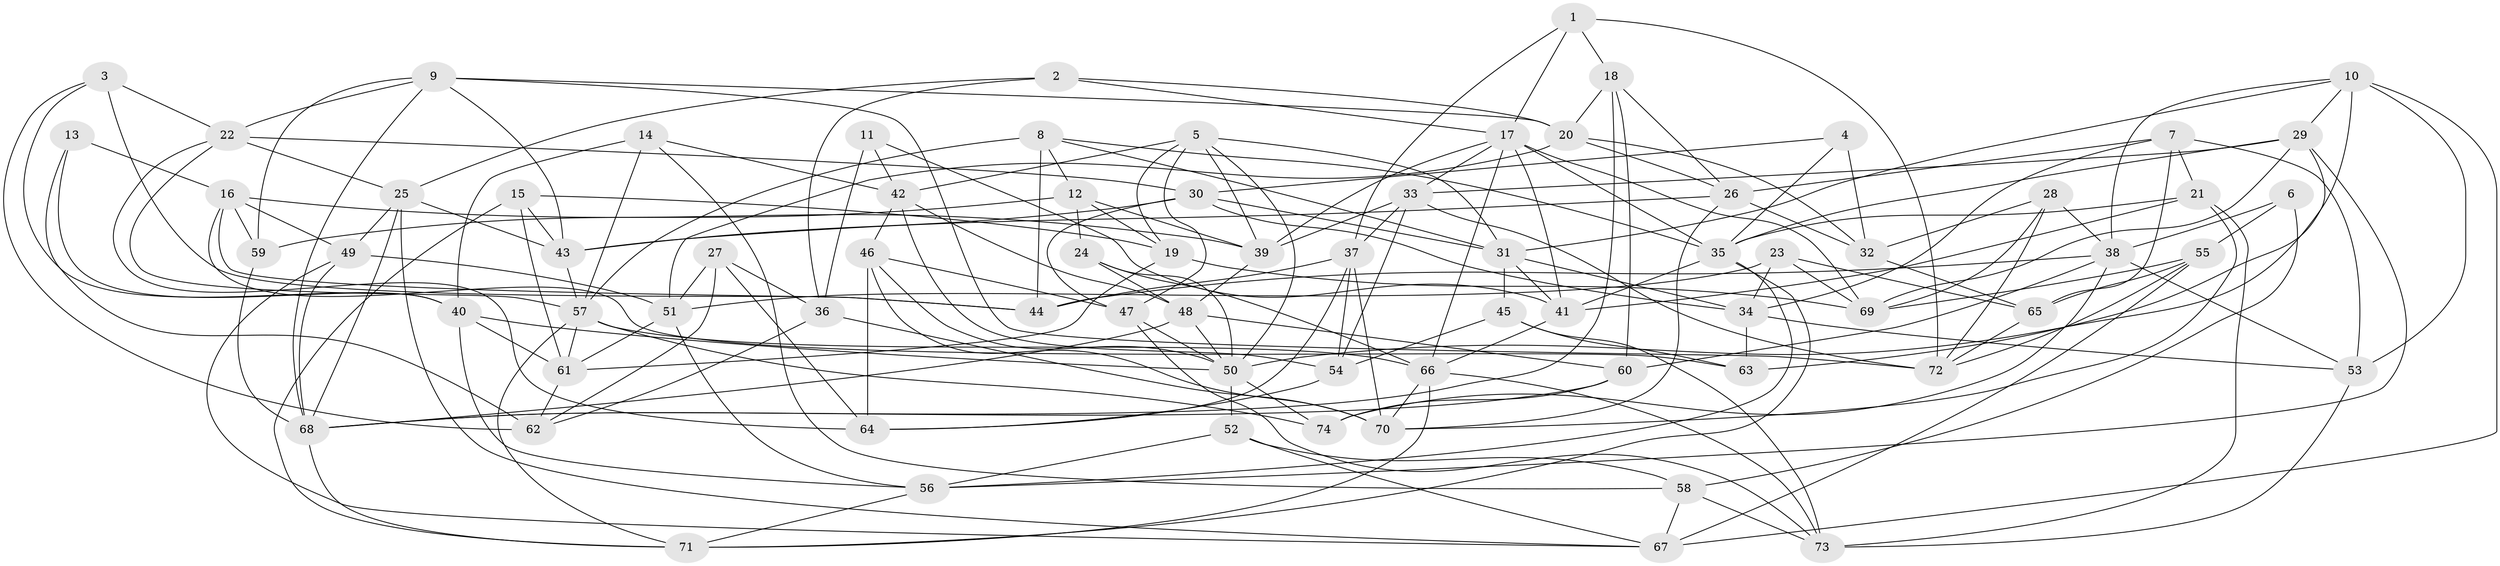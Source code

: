 // original degree distribution, {4: 1.0}
// Generated by graph-tools (version 1.1) at 2025/02/03/09/25 03:02:56]
// undirected, 74 vertices, 199 edges
graph export_dot {
graph [start="1"]
  node [color=gray90,style=filled];
  1;
  2;
  3;
  4;
  5;
  6;
  7;
  8;
  9;
  10;
  11;
  12;
  13;
  14;
  15;
  16;
  17;
  18;
  19;
  20;
  21;
  22;
  23;
  24;
  25;
  26;
  27;
  28;
  29;
  30;
  31;
  32;
  33;
  34;
  35;
  36;
  37;
  38;
  39;
  40;
  41;
  42;
  43;
  44;
  45;
  46;
  47;
  48;
  49;
  50;
  51;
  52;
  53;
  54;
  55;
  56;
  57;
  58;
  59;
  60;
  61;
  62;
  63;
  64;
  65;
  66;
  67;
  68;
  69;
  70;
  71;
  72;
  73;
  74;
  1 -- 17 [weight=1.0];
  1 -- 18 [weight=1.0];
  1 -- 37 [weight=1.0];
  1 -- 72 [weight=1.0];
  2 -- 17 [weight=1.0];
  2 -- 20 [weight=1.0];
  2 -- 25 [weight=1.0];
  2 -- 36 [weight=1.0];
  3 -- 22 [weight=1.0];
  3 -- 40 [weight=1.0];
  3 -- 44 [weight=1.0];
  3 -- 62 [weight=1.0];
  4 -- 30 [weight=1.0];
  4 -- 32 [weight=2.0];
  4 -- 35 [weight=1.0];
  5 -- 19 [weight=1.0];
  5 -- 31 [weight=1.0];
  5 -- 39 [weight=1.0];
  5 -- 42 [weight=1.0];
  5 -- 47 [weight=1.0];
  5 -- 50 [weight=1.0];
  6 -- 38 [weight=1.0];
  6 -- 55 [weight=1.0];
  6 -- 58 [weight=2.0];
  7 -- 21 [weight=2.0];
  7 -- 26 [weight=1.0];
  7 -- 34 [weight=1.0];
  7 -- 53 [weight=1.0];
  7 -- 65 [weight=1.0];
  8 -- 12 [weight=1.0];
  8 -- 31 [weight=1.0];
  8 -- 35 [weight=1.0];
  8 -- 44 [weight=2.0];
  8 -- 57 [weight=1.0];
  9 -- 20 [weight=1.0];
  9 -- 22 [weight=1.0];
  9 -- 43 [weight=1.0];
  9 -- 59 [weight=1.0];
  9 -- 68 [weight=1.0];
  9 -- 72 [weight=1.0];
  10 -- 29 [weight=1.0];
  10 -- 31 [weight=1.0];
  10 -- 38 [weight=1.0];
  10 -- 50 [weight=1.0];
  10 -- 53 [weight=1.0];
  10 -- 67 [weight=1.0];
  11 -- 36 [weight=2.0];
  11 -- 41 [weight=1.0];
  11 -- 42 [weight=1.0];
  12 -- 19 [weight=2.0];
  12 -- 24 [weight=1.0];
  12 -- 39 [weight=1.0];
  12 -- 59 [weight=1.0];
  13 -- 16 [weight=1.0];
  13 -- 40 [weight=1.0];
  13 -- 62 [weight=2.0];
  14 -- 40 [weight=1.0];
  14 -- 42 [weight=1.0];
  14 -- 57 [weight=1.0];
  14 -- 58 [weight=1.0];
  15 -- 19 [weight=1.0];
  15 -- 43 [weight=1.0];
  15 -- 61 [weight=1.0];
  15 -- 71 [weight=1.0];
  16 -- 39 [weight=1.0];
  16 -- 44 [weight=1.0];
  16 -- 49 [weight=1.0];
  16 -- 59 [weight=1.0];
  16 -- 63 [weight=1.0];
  17 -- 33 [weight=1.0];
  17 -- 35 [weight=1.0];
  17 -- 39 [weight=1.0];
  17 -- 41 [weight=1.0];
  17 -- 66 [weight=1.0];
  17 -- 69 [weight=1.0];
  18 -- 20 [weight=1.0];
  18 -- 26 [weight=1.0];
  18 -- 60 [weight=1.0];
  18 -- 68 [weight=2.0];
  19 -- 61 [weight=1.0];
  19 -- 69 [weight=1.0];
  20 -- 26 [weight=1.0];
  20 -- 32 [weight=1.0];
  20 -- 51 [weight=1.0];
  21 -- 35 [weight=1.0];
  21 -- 41 [weight=1.0];
  21 -- 70 [weight=1.0];
  21 -- 73 [weight=1.0];
  22 -- 25 [weight=1.0];
  22 -- 30 [weight=1.0];
  22 -- 57 [weight=1.0];
  22 -- 64 [weight=1.0];
  23 -- 34 [weight=1.0];
  23 -- 51 [weight=1.0];
  23 -- 65 [weight=1.0];
  23 -- 69 [weight=1.0];
  24 -- 48 [weight=2.0];
  24 -- 50 [weight=1.0];
  24 -- 66 [weight=2.0];
  25 -- 43 [weight=1.0];
  25 -- 49 [weight=1.0];
  25 -- 67 [weight=1.0];
  25 -- 68 [weight=1.0];
  26 -- 32 [weight=1.0];
  26 -- 43 [weight=1.0];
  26 -- 70 [weight=1.0];
  27 -- 36 [weight=1.0];
  27 -- 51 [weight=1.0];
  27 -- 62 [weight=1.0];
  27 -- 64 [weight=1.0];
  28 -- 32 [weight=1.0];
  28 -- 38 [weight=1.0];
  28 -- 69 [weight=1.0];
  28 -- 72 [weight=1.0];
  29 -- 33 [weight=1.0];
  29 -- 35 [weight=1.0];
  29 -- 56 [weight=1.0];
  29 -- 63 [weight=1.0];
  29 -- 69 [weight=1.0];
  30 -- 31 [weight=1.0];
  30 -- 34 [weight=1.0];
  30 -- 43 [weight=1.0];
  30 -- 47 [weight=1.0];
  31 -- 34 [weight=1.0];
  31 -- 41 [weight=1.0];
  31 -- 45 [weight=2.0];
  32 -- 65 [weight=1.0];
  33 -- 37 [weight=1.0];
  33 -- 39 [weight=1.0];
  33 -- 54 [weight=1.0];
  33 -- 72 [weight=1.0];
  34 -- 53 [weight=1.0];
  34 -- 63 [weight=1.0];
  35 -- 41 [weight=1.0];
  35 -- 56 [weight=1.0];
  35 -- 71 [weight=1.0];
  36 -- 62 [weight=1.0];
  36 -- 70 [weight=1.0];
  37 -- 44 [weight=1.0];
  37 -- 54 [weight=1.0];
  37 -- 64 [weight=1.0];
  37 -- 70 [weight=1.0];
  38 -- 44 [weight=1.0];
  38 -- 53 [weight=2.0];
  38 -- 60 [weight=1.0];
  38 -- 74 [weight=1.0];
  39 -- 48 [weight=1.0];
  40 -- 50 [weight=1.0];
  40 -- 56 [weight=1.0];
  40 -- 61 [weight=1.0];
  41 -- 66 [weight=1.0];
  42 -- 46 [weight=1.0];
  42 -- 48 [weight=1.0];
  42 -- 54 [weight=1.0];
  43 -- 57 [weight=1.0];
  45 -- 54 [weight=2.0];
  45 -- 63 [weight=1.0];
  45 -- 73 [weight=1.0];
  46 -- 47 [weight=2.0];
  46 -- 50 [weight=2.0];
  46 -- 64 [weight=2.0];
  46 -- 70 [weight=1.0];
  47 -- 50 [weight=1.0];
  47 -- 73 [weight=1.0];
  48 -- 50 [weight=1.0];
  48 -- 60 [weight=2.0];
  48 -- 68 [weight=1.0];
  49 -- 51 [weight=1.0];
  49 -- 67 [weight=1.0];
  49 -- 68 [weight=2.0];
  50 -- 52 [weight=1.0];
  50 -- 74 [weight=1.0];
  51 -- 56 [weight=1.0];
  51 -- 61 [weight=1.0];
  52 -- 56 [weight=1.0];
  52 -- 58 [weight=1.0];
  52 -- 67 [weight=1.0];
  53 -- 73 [weight=1.0];
  54 -- 64 [weight=1.0];
  55 -- 65 [weight=2.0];
  55 -- 67 [weight=1.0];
  55 -- 69 [weight=1.0];
  55 -- 72 [weight=1.0];
  56 -- 71 [weight=1.0];
  57 -- 61 [weight=1.0];
  57 -- 66 [weight=1.0];
  57 -- 71 [weight=1.0];
  57 -- 74 [weight=1.0];
  58 -- 67 [weight=1.0];
  58 -- 73 [weight=1.0];
  59 -- 68 [weight=1.0];
  60 -- 68 [weight=1.0];
  60 -- 74 [weight=1.0];
  61 -- 62 [weight=1.0];
  65 -- 72 [weight=1.0];
  66 -- 70 [weight=1.0];
  66 -- 71 [weight=1.0];
  66 -- 73 [weight=1.0];
  68 -- 71 [weight=1.0];
}

